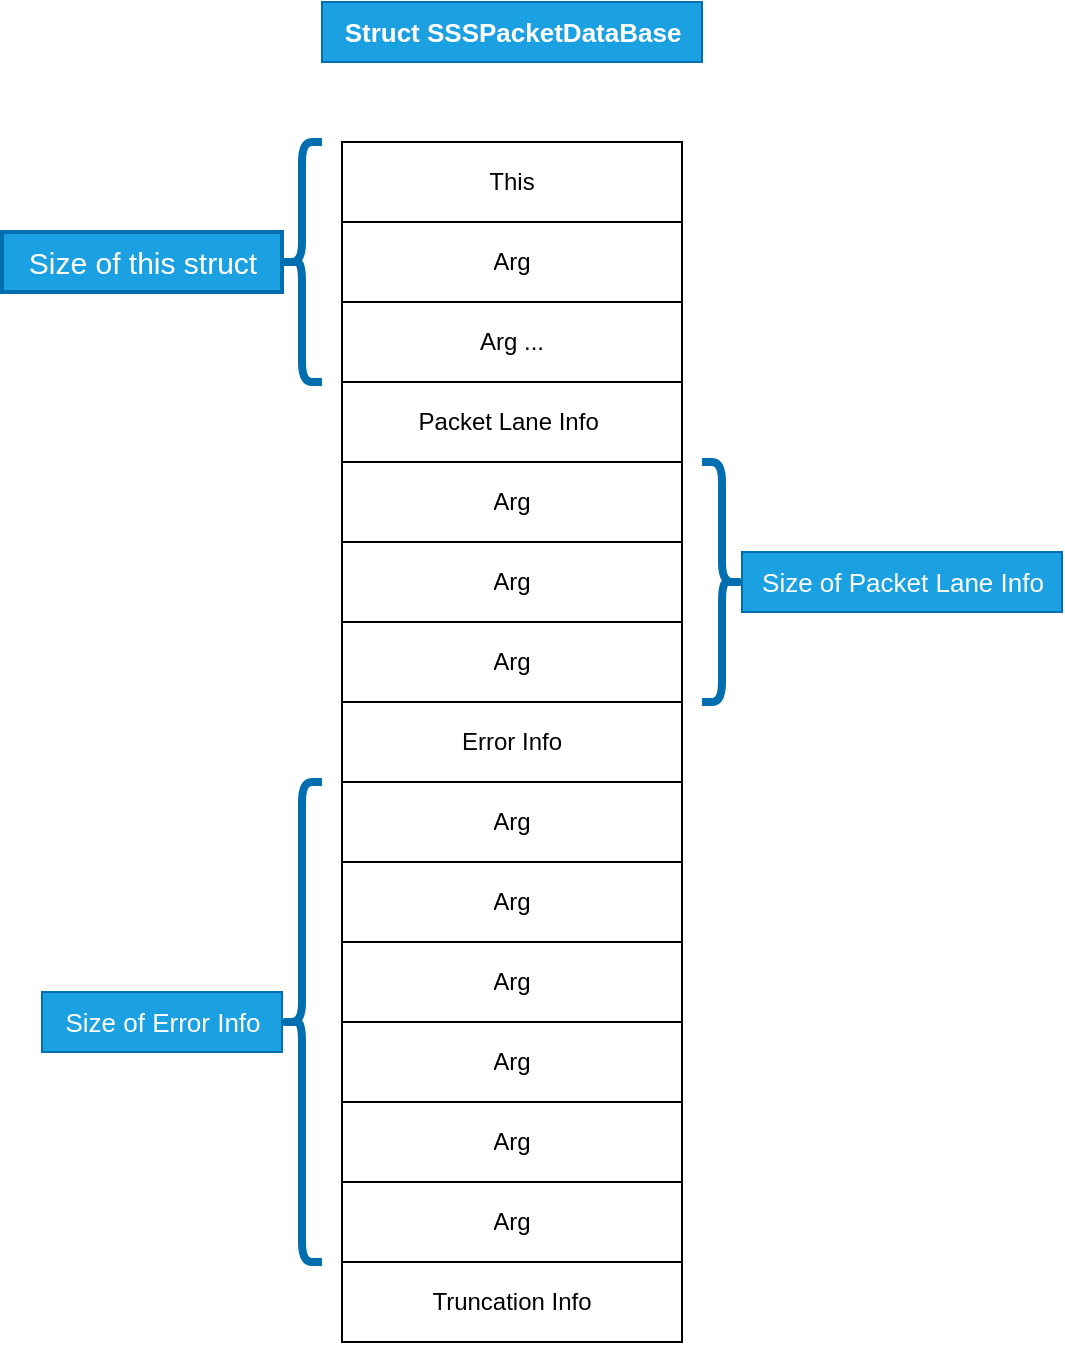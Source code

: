 <mxfile>
    <diagram id="94SKl0I5017s6I1meZde" name="Page-1">
        <mxGraphModel dx="1117" dy="784" grid="1" gridSize="10" guides="1" tooltips="1" connect="1" arrows="1" fold="1" page="1" pageScale="1" pageWidth="850" pageHeight="1100" math="0" shadow="0">
            <root>
                <mxCell id="0"/>
                <mxCell id="1" parent="0"/>
                <mxCell id="102" value="" style="shape=table;html=1;whiteSpace=wrap;startSize=0;container=1;collapsible=0;childLayout=tableLayout;fontFamily=Helvetica;fontSize=12;" vertex="1" parent="1">
                    <mxGeometry x="340" y="310" width="170" height="600" as="geometry"/>
                </mxCell>
                <mxCell id="103" value="" style="shape=tableRow;horizontal=0;startSize=0;swimlaneHead=0;swimlaneBody=0;top=0;left=0;bottom=0;right=0;collapsible=0;dropTarget=0;fillColor=none;points=[[0,0.5],[1,0.5]];portConstraint=eastwest;strokeColor=default;fontFamily=Helvetica;fontSize=12;fontColor=default;html=1;" vertex="1" parent="102">
                    <mxGeometry width="170" height="40" as="geometry"/>
                </mxCell>
                <mxCell id="115" value="This" style="shape=partialRectangle;html=1;whiteSpace=wrap;connectable=0;fillColor=none;top=0;left=0;bottom=0;right=0;overflow=hidden;strokeColor=default;fontFamily=Helvetica;fontSize=12;fontColor=default;startSize=0;" vertex="1" parent="103">
                    <mxGeometry width="170" height="40" as="geometry">
                        <mxRectangle width="170" height="40" as="alternateBounds"/>
                    </mxGeometry>
                </mxCell>
                <mxCell id="142" value="" style="shape=tableRow;horizontal=0;startSize=0;swimlaneHead=0;swimlaneBody=0;top=0;left=0;bottom=0;right=0;collapsible=0;dropTarget=0;fillColor=none;points=[[0,0.5],[1,0.5]];portConstraint=eastwest;strokeColor=default;fontFamily=Helvetica;fontSize=12;fontColor=default;html=1;" vertex="1" parent="102">
                    <mxGeometry y="40" width="170" height="40" as="geometry"/>
                </mxCell>
                <mxCell id="143" value="Arg" style="shape=partialRectangle;html=1;whiteSpace=wrap;connectable=0;fillColor=none;top=0;left=0;bottom=0;right=0;overflow=hidden;strokeColor=default;fontFamily=Helvetica;fontSize=12;fontColor=default;startSize=0;" vertex="1" parent="142">
                    <mxGeometry width="170" height="40" as="geometry">
                        <mxRectangle width="170" height="40" as="alternateBounds"/>
                    </mxGeometry>
                </mxCell>
                <mxCell id="140" value="" style="shape=tableRow;horizontal=0;startSize=0;swimlaneHead=0;swimlaneBody=0;top=0;left=0;bottom=0;right=0;collapsible=0;dropTarget=0;fillColor=none;points=[[0,0.5],[1,0.5]];portConstraint=eastwest;strokeColor=default;fontFamily=Helvetica;fontSize=12;fontColor=default;html=1;" vertex="1" parent="102">
                    <mxGeometry y="80" width="170" height="40" as="geometry"/>
                </mxCell>
                <mxCell id="141" value="Arg ..." style="shape=partialRectangle;html=1;whiteSpace=wrap;connectable=0;fillColor=none;top=0;left=0;bottom=0;right=0;overflow=hidden;strokeColor=default;fontFamily=Helvetica;fontSize=12;fontColor=default;startSize=0;" vertex="1" parent="140">
                    <mxGeometry width="170" height="40" as="geometry">
                        <mxRectangle width="170" height="40" as="alternateBounds"/>
                    </mxGeometry>
                </mxCell>
                <mxCell id="138" value="" style="shape=tableRow;horizontal=0;startSize=0;swimlaneHead=0;swimlaneBody=0;top=0;left=0;bottom=0;right=0;collapsible=0;dropTarget=0;fillColor=none;points=[[0,0.5],[1,0.5]];portConstraint=eastwest;strokeColor=default;fontFamily=Helvetica;fontSize=12;fontColor=default;html=1;" vertex="1" parent="102">
                    <mxGeometry y="120" width="170" height="40" as="geometry"/>
                </mxCell>
                <mxCell id="139" value="Packet Lane Info&amp;nbsp;" style="shape=partialRectangle;html=1;whiteSpace=wrap;connectable=0;fillColor=none;top=0;left=0;bottom=0;right=0;overflow=hidden;strokeColor=default;fontFamily=Helvetica;fontSize=12;fontColor=default;startSize=0;" vertex="1" parent="138">
                    <mxGeometry width="170" height="40" as="geometry">
                        <mxRectangle width="170" height="40" as="alternateBounds"/>
                    </mxGeometry>
                </mxCell>
                <mxCell id="136" value="" style="shape=tableRow;horizontal=0;startSize=0;swimlaneHead=0;swimlaneBody=0;top=0;left=0;bottom=0;right=0;collapsible=0;dropTarget=0;fillColor=none;points=[[0,0.5],[1,0.5]];portConstraint=eastwest;strokeColor=default;fontFamily=Helvetica;fontSize=12;fontColor=default;html=1;" vertex="1" parent="102">
                    <mxGeometry y="160" width="170" height="40" as="geometry"/>
                </mxCell>
                <mxCell id="137" value="Arg" style="shape=partialRectangle;html=1;whiteSpace=wrap;connectable=0;fillColor=none;top=0;left=0;bottom=0;right=0;overflow=hidden;strokeColor=default;fontFamily=Helvetica;fontSize=12;fontColor=default;startSize=0;" vertex="1" parent="136">
                    <mxGeometry width="170" height="40" as="geometry">
                        <mxRectangle width="170" height="40" as="alternateBounds"/>
                    </mxGeometry>
                </mxCell>
                <mxCell id="134" value="" style="shape=tableRow;horizontal=0;startSize=0;swimlaneHead=0;swimlaneBody=0;top=0;left=0;bottom=0;right=0;collapsible=0;dropTarget=0;fillColor=none;points=[[0,0.5],[1,0.5]];portConstraint=eastwest;strokeColor=default;fontFamily=Helvetica;fontSize=12;fontColor=default;html=1;" vertex="1" parent="102">
                    <mxGeometry y="200" width="170" height="40" as="geometry"/>
                </mxCell>
                <mxCell id="135" value="Arg" style="shape=partialRectangle;html=1;whiteSpace=wrap;connectable=0;fillColor=none;top=0;left=0;bottom=0;right=0;overflow=hidden;strokeColor=default;fontFamily=Helvetica;fontSize=12;fontColor=default;startSize=0;" vertex="1" parent="134">
                    <mxGeometry width="170" height="40" as="geometry">
                        <mxRectangle width="170" height="40" as="alternateBounds"/>
                    </mxGeometry>
                </mxCell>
                <mxCell id="132" value="" style="shape=tableRow;horizontal=0;startSize=0;swimlaneHead=0;swimlaneBody=0;top=0;left=0;bottom=0;right=0;collapsible=0;dropTarget=0;fillColor=none;points=[[0,0.5],[1,0.5]];portConstraint=eastwest;strokeColor=default;fontFamily=Helvetica;fontSize=12;fontColor=default;html=1;" vertex="1" parent="102">
                    <mxGeometry y="240" width="170" height="40" as="geometry"/>
                </mxCell>
                <mxCell id="133" value="Arg" style="shape=partialRectangle;html=1;whiteSpace=wrap;connectable=0;fillColor=none;top=0;left=0;bottom=0;right=0;overflow=hidden;strokeColor=default;fontFamily=Helvetica;fontSize=12;fontColor=default;startSize=0;" vertex="1" parent="132">
                    <mxGeometry width="170" height="40" as="geometry">
                        <mxRectangle width="170" height="40" as="alternateBounds"/>
                    </mxGeometry>
                </mxCell>
                <mxCell id="130" value="" style="shape=tableRow;horizontal=0;startSize=0;swimlaneHead=0;swimlaneBody=0;top=0;left=0;bottom=0;right=0;collapsible=0;dropTarget=0;fillColor=none;points=[[0,0.5],[1,0.5]];portConstraint=eastwest;strokeColor=default;fontFamily=Helvetica;fontSize=12;fontColor=default;html=1;" vertex="1" parent="102">
                    <mxGeometry y="280" width="170" height="40" as="geometry"/>
                </mxCell>
                <mxCell id="131" value="Error Info" style="shape=partialRectangle;html=1;whiteSpace=wrap;connectable=0;fillColor=none;top=0;left=0;bottom=0;right=0;overflow=hidden;strokeColor=default;fontFamily=Helvetica;fontSize=12;fontColor=default;startSize=0;" vertex="1" parent="130">
                    <mxGeometry width="170" height="40" as="geometry">
                        <mxRectangle width="170" height="40" as="alternateBounds"/>
                    </mxGeometry>
                </mxCell>
                <mxCell id="128" value="" style="shape=tableRow;horizontal=0;startSize=0;swimlaneHead=0;swimlaneBody=0;top=0;left=0;bottom=0;right=0;collapsible=0;dropTarget=0;fillColor=none;points=[[0,0.5],[1,0.5]];portConstraint=eastwest;strokeColor=default;fontFamily=Helvetica;fontSize=12;fontColor=default;html=1;" vertex="1" parent="102">
                    <mxGeometry y="320" width="170" height="40" as="geometry"/>
                </mxCell>
                <mxCell id="129" value="Arg" style="shape=partialRectangle;html=1;whiteSpace=wrap;connectable=0;fillColor=none;top=0;left=0;bottom=0;right=0;overflow=hidden;strokeColor=default;fontFamily=Helvetica;fontSize=12;fontColor=default;startSize=0;" vertex="1" parent="128">
                    <mxGeometry width="170" height="40" as="geometry">
                        <mxRectangle width="170" height="40" as="alternateBounds"/>
                    </mxGeometry>
                </mxCell>
                <mxCell id="107" value="" style="shape=tableRow;horizontal=0;startSize=0;swimlaneHead=0;swimlaneBody=0;top=0;left=0;bottom=0;right=0;collapsible=0;dropTarget=0;fillColor=none;points=[[0,0.5],[1,0.5]];portConstraint=eastwest;strokeColor=default;fontFamily=Helvetica;fontSize=12;fontColor=default;html=1;" vertex="1" parent="102">
                    <mxGeometry y="360" width="170" height="40" as="geometry"/>
                </mxCell>
                <mxCell id="116" value="Arg" style="shape=partialRectangle;html=1;whiteSpace=wrap;connectable=0;fillColor=none;top=0;left=0;bottom=0;right=0;overflow=hidden;strokeColor=default;fontFamily=Helvetica;fontSize=12;fontColor=default;startSize=0;" vertex="1" parent="107">
                    <mxGeometry width="170" height="40" as="geometry">
                        <mxRectangle width="170" height="40" as="alternateBounds"/>
                    </mxGeometry>
                </mxCell>
                <mxCell id="118" style="shape=tableRow;horizontal=0;startSize=0;swimlaneHead=0;swimlaneBody=0;top=0;left=0;bottom=0;right=0;collapsible=0;dropTarget=0;fillColor=none;points=[[0,0.5],[1,0.5]];portConstraint=eastwest;strokeColor=default;fontFamily=Helvetica;fontSize=12;fontColor=default;html=1;" vertex="1" parent="102">
                    <mxGeometry y="400" width="170" height="40" as="geometry"/>
                </mxCell>
                <mxCell id="119" value="Arg" style="shape=partialRectangle;html=1;whiteSpace=wrap;connectable=0;fillColor=none;top=0;left=0;bottom=0;right=0;overflow=hidden;strokeColor=default;fontFamily=Helvetica;fontSize=12;fontColor=default;startSize=0;" vertex="1" parent="118">
                    <mxGeometry width="170" height="40" as="geometry">
                        <mxRectangle width="170" height="40" as="alternateBounds"/>
                    </mxGeometry>
                </mxCell>
                <mxCell id="157" style="shape=tableRow;horizontal=0;startSize=0;swimlaneHead=0;swimlaneBody=0;top=0;left=0;bottom=0;right=0;collapsible=0;dropTarget=0;fillColor=none;points=[[0,0.5],[1,0.5]];portConstraint=eastwest;strokeColor=default;fontFamily=Helvetica;fontSize=12;fontColor=default;html=1;" vertex="1" parent="102">
                    <mxGeometry y="440" width="170" height="40" as="geometry"/>
                </mxCell>
                <mxCell id="158" value="Arg" style="shape=partialRectangle;html=1;whiteSpace=wrap;connectable=0;fillColor=none;top=0;left=0;bottom=0;right=0;overflow=hidden;strokeColor=default;fontFamily=Helvetica;fontSize=12;fontColor=default;startSize=0;" vertex="1" parent="157">
                    <mxGeometry width="170" height="40" as="geometry">
                        <mxRectangle width="170" height="40" as="alternateBounds"/>
                    </mxGeometry>
                </mxCell>
                <mxCell id="159" style="shape=tableRow;horizontal=0;startSize=0;swimlaneHead=0;swimlaneBody=0;top=0;left=0;bottom=0;right=0;collapsible=0;dropTarget=0;fillColor=none;points=[[0,0.5],[1,0.5]];portConstraint=eastwest;strokeColor=default;fontFamily=Helvetica;fontSize=12;fontColor=default;html=1;" vertex="1" parent="102">
                    <mxGeometry y="480" width="170" height="40" as="geometry"/>
                </mxCell>
                <mxCell id="160" value="Arg" style="shape=partialRectangle;html=1;whiteSpace=wrap;connectable=0;fillColor=none;top=0;left=0;bottom=0;right=0;overflow=hidden;strokeColor=default;fontFamily=Helvetica;fontSize=12;fontColor=default;startSize=0;" vertex="1" parent="159">
                    <mxGeometry width="170" height="40" as="geometry">
                        <mxRectangle width="170" height="40" as="alternateBounds"/>
                    </mxGeometry>
                </mxCell>
                <mxCell id="161" style="shape=tableRow;horizontal=0;startSize=0;swimlaneHead=0;swimlaneBody=0;top=0;left=0;bottom=0;right=0;collapsible=0;dropTarget=0;fillColor=none;points=[[0,0.5],[1,0.5]];portConstraint=eastwest;strokeColor=default;fontFamily=Helvetica;fontSize=12;fontColor=default;html=1;" vertex="1" parent="102">
                    <mxGeometry y="520" width="170" height="40" as="geometry"/>
                </mxCell>
                <mxCell id="162" value="Arg" style="shape=partialRectangle;html=1;whiteSpace=wrap;connectable=0;fillColor=none;top=0;left=0;bottom=0;right=0;overflow=hidden;strokeColor=default;fontFamily=Helvetica;fontSize=12;fontColor=default;startSize=0;" vertex="1" parent="161">
                    <mxGeometry width="170" height="40" as="geometry">
                        <mxRectangle width="170" height="40" as="alternateBounds"/>
                    </mxGeometry>
                </mxCell>
                <mxCell id="123" style="shape=tableRow;horizontal=0;startSize=0;swimlaneHead=0;swimlaneBody=0;top=0;left=0;bottom=0;right=0;collapsible=0;dropTarget=0;fillColor=none;points=[[0,0.5],[1,0.5]];portConstraint=eastwest;strokeColor=default;fontFamily=Helvetica;fontSize=12;fontColor=default;html=1;" vertex="1" parent="102">
                    <mxGeometry y="560" width="170" height="40" as="geometry"/>
                </mxCell>
                <mxCell id="124" value="Truncation Info" style="shape=partialRectangle;html=1;whiteSpace=wrap;connectable=0;fillColor=none;top=0;left=0;bottom=0;right=0;overflow=hidden;strokeColor=default;fontFamily=Helvetica;fontSize=12;fontColor=default;startSize=0;" vertex="1" parent="123">
                    <mxGeometry width="170" height="40" as="geometry">
                        <mxRectangle width="170" height="40" as="alternateBounds"/>
                    </mxGeometry>
                </mxCell>
                <mxCell id="163" value="&lt;font size=&quot;1&quot; style=&quot;&quot;&gt;&lt;b style=&quot;font-size: 13px;&quot;&gt;Struct SSSPacketDataBase&lt;/b&gt;&lt;/font&gt;" style="text;html=1;align=center;verticalAlign=middle;resizable=0;points=[];autosize=1;strokeColor=#006EAF;fillColor=#1ba1e2;fontSize=12;fontFamily=Helvetica;fontColor=#ffffff;startSize=0;" vertex="1" parent="1">
                    <mxGeometry x="330" y="240" width="190" height="30" as="geometry"/>
                </mxCell>
                <mxCell id="165" value="" style="shape=curlyBracket;whiteSpace=wrap;html=1;rounded=1;labelPosition=left;verticalLabelPosition=middle;align=right;verticalAlign=middle;strokeColor=#006EAF;fontFamily=Helvetica;fontSize=12;fontColor=#ffffff;startSize=0;fillColor=#1ba1e2;fontStyle=1;strokeWidth=4;" vertex="1" parent="1">
                    <mxGeometry x="310" y="310" width="20" height="120" as="geometry"/>
                </mxCell>
                <mxCell id="166" value="" style="shape=curlyBracket;whiteSpace=wrap;html=1;rounded=1;flipH=1;labelPosition=right;verticalLabelPosition=middle;align=left;verticalAlign=middle;strokeColor=#006EAF;fontFamily=Helvetica;fontSize=12;fontColor=#ffffff;startSize=0;fillColor=#1ba1e2;strokeWidth=4;" vertex="1" parent="1">
                    <mxGeometry x="520" y="470" width="20" height="120" as="geometry"/>
                </mxCell>
                <mxCell id="167" value="" style="shape=curlyBracket;whiteSpace=wrap;html=1;rounded=1;labelPosition=left;verticalLabelPosition=middle;align=right;verticalAlign=middle;strokeColor=#006EAF;fontFamily=Helvetica;fontSize=12;fontColor=#ffffff;startSize=0;fillColor=#1ba1e2;strokeWidth=4;" vertex="1" parent="1">
                    <mxGeometry x="310" y="630" width="20" height="240" as="geometry"/>
                </mxCell>
                <mxCell id="168" value="Size of this struct" style="text;html=1;align=center;verticalAlign=middle;resizable=0;points=[];autosize=1;strokeColor=#006EAF;fillColor=#1ba1e2;fontSize=15;fontFamily=Helvetica;strokeWidth=2;flipV=1;flipH=0;rotation=0;fontColor=#ffffff;" vertex="1" parent="1">
                    <mxGeometry x="170" y="355" width="140" height="30" as="geometry"/>
                </mxCell>
                <mxCell id="170" value="Size of Packet Lane Info" style="text;html=1;align=center;verticalAlign=middle;resizable=0;points=[];autosize=1;strokeColor=#006EAF;fillColor=#1ba1e2;fontSize=13;fontFamily=Helvetica;fontColor=#ffffff;" vertex="1" parent="1">
                    <mxGeometry x="540" y="515" width="160" height="30" as="geometry"/>
                </mxCell>
                <mxCell id="171" value="Size of Error Info" style="text;html=1;align=center;verticalAlign=middle;resizable=0;points=[];autosize=1;strokeColor=#006EAF;fillColor=#1ba1e2;fontSize=13;fontFamily=Helvetica;fontColor=#ffffff;startSize=0;" vertex="1" parent="1">
                    <mxGeometry x="190" y="735" width="120" height="30" as="geometry"/>
                </mxCell>
            </root>
        </mxGraphModel>
    </diagram>
</mxfile>
